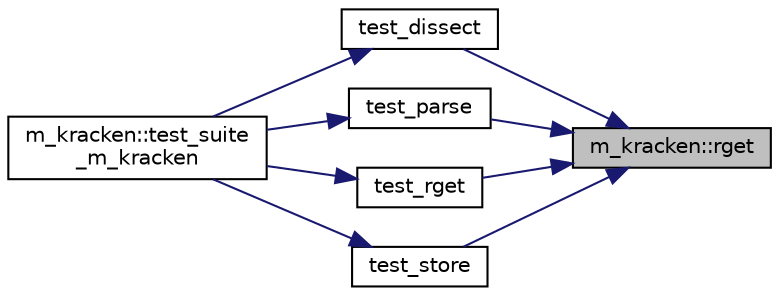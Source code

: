 digraph "m_kracken::rget"
{
 // LATEX_PDF_SIZE
  edge [fontname="Helvetica",fontsize="10",labelfontname="Helvetica",labelfontsize="10"];
  node [fontname="Helvetica",fontsize="10",shape=record];
  rankdir="RL";
  Node1 [label="m_kracken::rget",height=0.2,width=0.4,color="black", fillcolor="grey75", style="filled", fontcolor="black",tooltip=" "];
  Node1 -> Node2 [dir="back",color="midnightblue",fontsize="10",style="solid"];
  Node2 [label="test_dissect",height=0.2,width=0.4,color="black", fillcolor="white", style="filled",URL="$M__kracken_8f90.html#a11a7205a4312de1b7569905779d3d8bd",tooltip=" "];
  Node2 -> Node3 [dir="back",color="midnightblue",fontsize="10",style="solid"];
  Node3 [label="m_kracken::test_suite\l_m_kracken",height=0.2,width=0.4,color="black", fillcolor="white", style="filled",URL="$namespacem__kracken.html#a59f94cea5ef39553cb4765959f981e00",tooltip=" "];
  Node1 -> Node4 [dir="back",color="midnightblue",fontsize="10",style="solid"];
  Node4 [label="test_parse",height=0.2,width=0.4,color="black", fillcolor="white", style="filled",URL="$M__kracken_8f90.html#a42d41b204969ea6ee0ef1fa78285511f",tooltip=" "];
  Node4 -> Node3 [dir="back",color="midnightblue",fontsize="10",style="solid"];
  Node1 -> Node5 [dir="back",color="midnightblue",fontsize="10",style="solid"];
  Node5 [label="test_rget",height=0.2,width=0.4,color="black", fillcolor="white", style="filled",URL="$M__kracken_8f90.html#a88a52f5f434f576ff98a79268314d6c4",tooltip=" "];
  Node5 -> Node3 [dir="back",color="midnightblue",fontsize="10",style="solid"];
  Node1 -> Node6 [dir="back",color="midnightblue",fontsize="10",style="solid"];
  Node6 [label="test_store",height=0.2,width=0.4,color="black", fillcolor="white", style="filled",URL="$M__kracken_8f90.html#a4c6c4bc7f33a76a13337578dfa15861c",tooltip=" "];
  Node6 -> Node3 [dir="back",color="midnightblue",fontsize="10",style="solid"];
}
